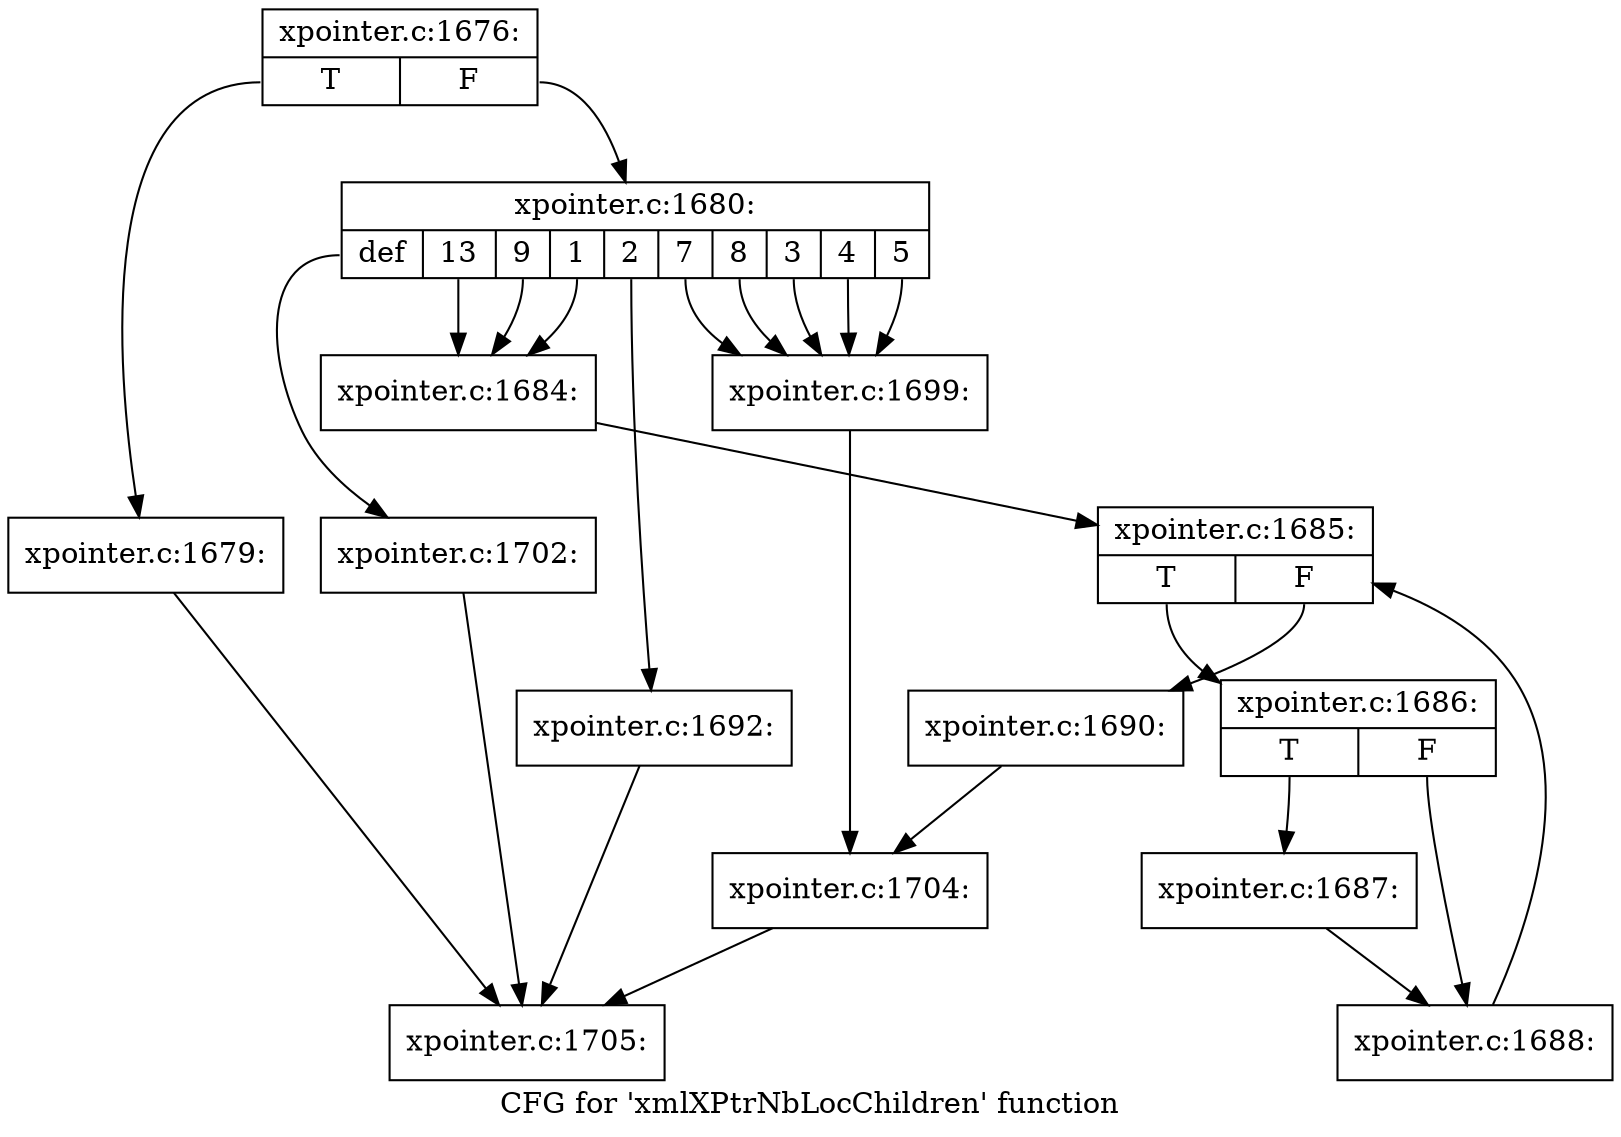 digraph "CFG for 'xmlXPtrNbLocChildren' function" {
	label="CFG for 'xmlXPtrNbLocChildren' function";

	Node0x55f6905ab020 [shape=record,label="{xpointer.c:1676:|{<s0>T|<s1>F}}"];
	Node0x55f6905ab020:s0 -> Node0x55f6905b69a0;
	Node0x55f6905ab020:s1 -> Node0x55f6905b69f0;
	Node0x55f6905b69a0 [shape=record,label="{xpointer.c:1679:}"];
	Node0x55f6905b69a0 -> Node0x55f6905ab070;
	Node0x55f6905b69f0 [shape=record,label="{xpointer.c:1680:|{<s0>def|<s1>13|<s2>9|<s3>1|<s4>2|<s5>7|<s6>8|<s7>3|<s8>4|<s9>5}}"];
	Node0x55f6905b69f0:s0 -> Node0x55f6905b6ff0;
	Node0x55f6905b69f0:s1 -> Node0x55f6905b72f0;
	Node0x55f6905b69f0:s2 -> Node0x55f6905b72f0;
	Node0x55f6905b69f0:s3 -> Node0x55f6905b72f0;
	Node0x55f6905b69f0:s4 -> Node0x55f6905b8380;
	Node0x55f6905b69f0:s5 -> Node0x55f6905b8570;
	Node0x55f6905b69f0:s6 -> Node0x55f6905b8570;
	Node0x55f6905b69f0:s7 -> Node0x55f6905b8570;
	Node0x55f6905b69f0:s8 -> Node0x55f6905b8570;
	Node0x55f6905b69f0:s9 -> Node0x55f6905b8570;
	Node0x55f6905b72f0 [shape=record,label="{xpointer.c:1684:}"];
	Node0x55f6905b72f0 -> Node0x55f6905b7570;
	Node0x55f6905b7570 [shape=record,label="{xpointer.c:1685:|{<s0>T|<s1>F}}"];
	Node0x55f6905b7570:s0 -> Node0x55f6905b7970;
	Node0x55f6905b7570:s1 -> Node0x55f6905b7790;
	Node0x55f6905b7970 [shape=record,label="{xpointer.c:1686:|{<s0>T|<s1>F}}"];
	Node0x55f6905b7970:s0 -> Node0x55f6905b7b20;
	Node0x55f6905b7970:s1 -> Node0x55f6905b7b70;
	Node0x55f6905b7b20 [shape=record,label="{xpointer.c:1687:}"];
	Node0x55f6905b7b20 -> Node0x55f6905b7b70;
	Node0x55f6905b7b70 [shape=record,label="{xpointer.c:1688:}"];
	Node0x55f6905b7b70 -> Node0x55f6905b7570;
	Node0x55f6905b7790 [shape=record,label="{xpointer.c:1690:}"];
	Node0x55f6905b7790 -> Node0x55f6905b6e80;
	Node0x55f6905b8380 [shape=record,label="{xpointer.c:1692:}"];
	Node0x55f6905b8380 -> Node0x55f6905ab070;
	Node0x55f6905b8570 [shape=record,label="{xpointer.c:1699:}"];
	Node0x55f6905b8570 -> Node0x55f6905b6e80;
	Node0x55f6905b6ff0 [shape=record,label="{xpointer.c:1702:}"];
	Node0x55f6905b6ff0 -> Node0x55f6905ab070;
	Node0x55f6905b6e80 [shape=record,label="{xpointer.c:1704:}"];
	Node0x55f6905b6e80 -> Node0x55f6905ab070;
	Node0x55f6905ab070 [shape=record,label="{xpointer.c:1705:}"];
}
